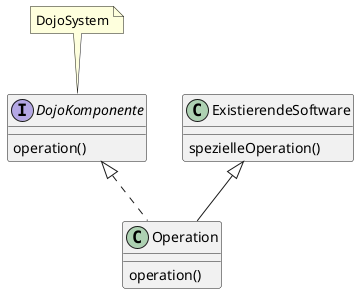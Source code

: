 @startuml UML_Klassendiagramm4.png
note "DojoSystem" as n1
interface DojoKomponente {
  operation()
}
class ExistierendeSoftware {
  spezielleOperation()
}
class Operation {
  operation()
}
n1 .. DojoKomponente
DojoKomponente <|.. Operation
ExistierendeSoftware <|-- Operation
@enduml
